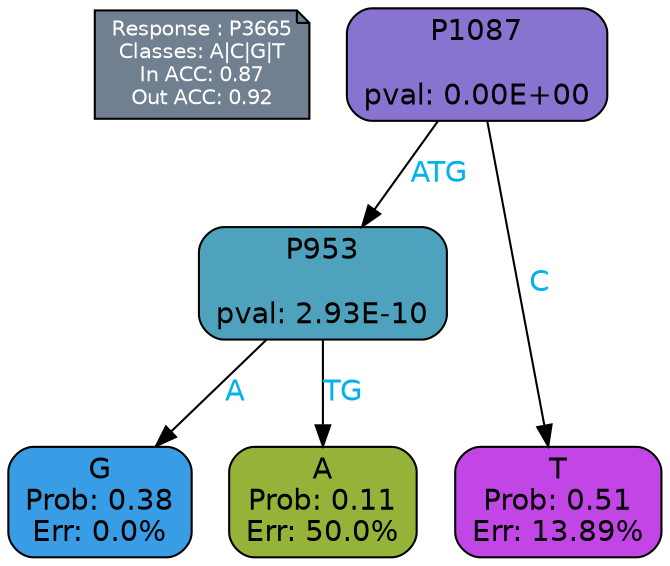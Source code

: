 digraph Tree {
node [shape=box, style="filled, rounded", color="black", fontname=helvetica] ;
graph [ranksep=equally, splines=polylines, bgcolor=transparent, dpi=600] ;
edge [fontname=helvetica] ;
LEGEND [label="Response : P3665
Classes: A|C|G|T
In ACC: 0.87
Out ACC: 0.92
",shape=note,align=left,style=filled,fillcolor="slategray",fontcolor="white",fontsize=10];1 [label="P1087

pval: 0.00E+00", fillcolor="#8873d1"] ;
2 [label="P953

pval: 2.93E-10", fillcolor="#4ea2bd"] ;
3 [label="G
Prob: 0.38
Err: 0.0%", fillcolor="#399de5"] ;
4 [label="A
Prob: 0.11
Err: 50.0%", fillcolor="#96b339"] ;
5 [label="T
Prob: 0.51
Err: 13.89%", fillcolor="#c146e5"] ;
1 -> 2 [label="ATG",fontcolor=deepskyblue2] ;
1 -> 5 [label="C",fontcolor=deepskyblue2] ;
2 -> 3 [label="A",fontcolor=deepskyblue2] ;
2 -> 4 [label="TG",fontcolor=deepskyblue2] ;
{rank = same; 3;4;5;}{rank = same; LEGEND;1;}}